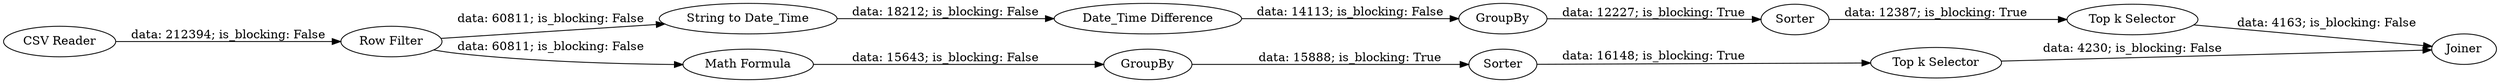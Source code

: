 digraph {
	"-50584497853555050_11" [label="Row Filter"]
	"-50584497853555050_8" [label=Sorter]
	"-50584497853555050_20" [label="Top k Selector"]
	"-50584497853555050_5" [label="Top k Selector"]
	"-50584497853555050_1" [label="CSV Reader"]
	"-50584497853555050_19" [label=GroupBy]
	"-50584497853555050_10" [label=Joiner]
	"-50584497853555050_7" [label="String to Date_Time"]
	"-50584497853555050_4" [label=Sorter]
	"-50584497853555050_6" [label="Date_Time Difference"]
	"-50584497853555050_2" [label=GroupBy]
	"-50584497853555050_3" [label="Math Formula"]
	"-50584497853555050_8" -> "-50584497853555050_20" [label="data: 12387; is_blocking: True"]
	"-50584497853555050_1" -> "-50584497853555050_11" [label="data: 212394; is_blocking: False"]
	"-50584497853555050_2" -> "-50584497853555050_4" [label="data: 15888; is_blocking: True"]
	"-50584497853555050_5" -> "-50584497853555050_10" [label="data: 4230; is_blocking: False"]
	"-50584497853555050_7" -> "-50584497853555050_6" [label="data: 18212; is_blocking: False"]
	"-50584497853555050_19" -> "-50584497853555050_8" [label="data: 12227; is_blocking: True"]
	"-50584497853555050_20" -> "-50584497853555050_10" [label="data: 4163; is_blocking: False"]
	"-50584497853555050_6" -> "-50584497853555050_19" [label="data: 14113; is_blocking: False"]
	"-50584497853555050_11" -> "-50584497853555050_7" [label="data: 60811; is_blocking: False"]
	"-50584497853555050_4" -> "-50584497853555050_5" [label="data: 16148; is_blocking: True"]
	"-50584497853555050_3" -> "-50584497853555050_2" [label="data: 15643; is_blocking: False"]
	"-50584497853555050_11" -> "-50584497853555050_3" [label="data: 60811; is_blocking: False"]
	rankdir=LR
}
